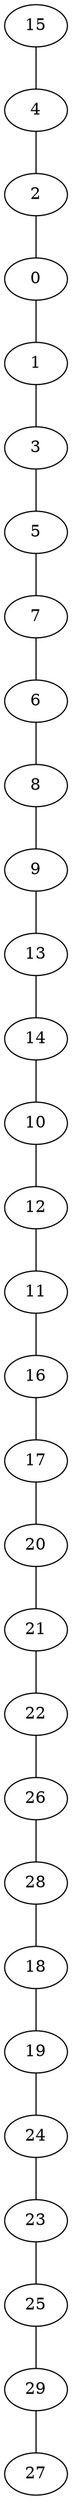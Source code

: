 graph {
	0
	1
	2
	3
	4
	5
	6
	7
	8
	9
	10
	11
	12
	13
	14
	15
	16
	17
	18
	19
	20
	21
	22
	23
	24
	25
	26
	27
	28
	29
	0 -- 1;
	1 -- 3;
	2 -- 0;
	3 -- 5;
	4 -- 2;
	5 -- 7;
	6 -- 8;
	7 -- 6;
	8 -- 9;
	9 -- 13;
	10 -- 12;
	11 -- 16;
	12 -- 11;
	13 -- 14;
	14 -- 10;
	15 -- 4;
	16 -- 17;
	17 -- 20;
	18 -- 19;
	19 -- 24;
	20 -- 21;
	21 -- 22;
	22 -- 26;
	23 -- 25;
	24 -- 23;
	25 -- 29;
	26 -- 28;
	28 -- 18;
	29 -- 27;
}